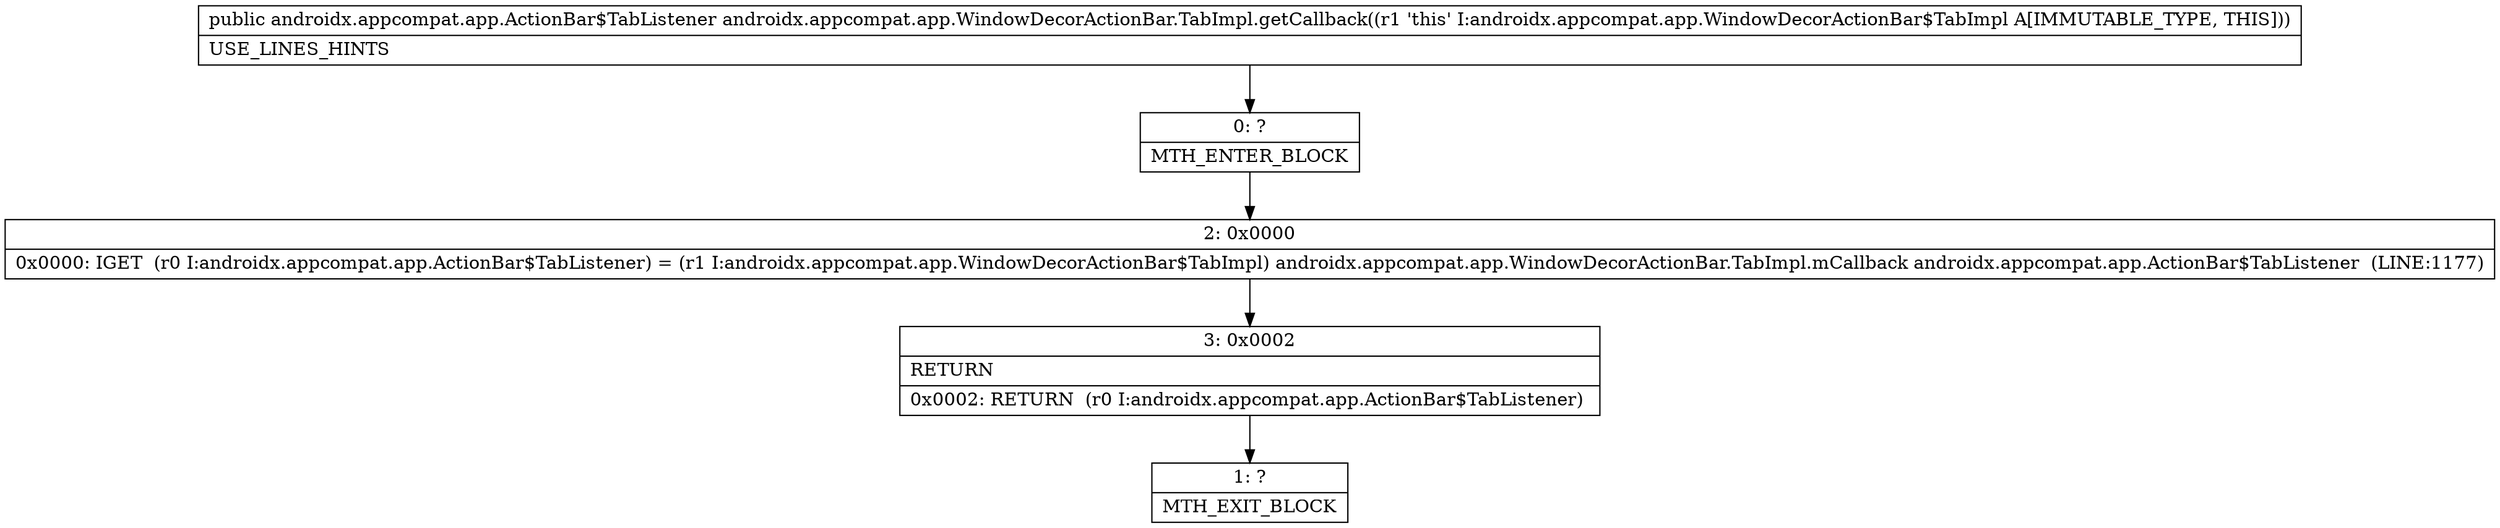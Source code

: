 digraph "CFG forandroidx.appcompat.app.WindowDecorActionBar.TabImpl.getCallback()Landroidx\/appcompat\/app\/ActionBar$TabListener;" {
Node_0 [shape=record,label="{0\:\ ?|MTH_ENTER_BLOCK\l}"];
Node_2 [shape=record,label="{2\:\ 0x0000|0x0000: IGET  (r0 I:androidx.appcompat.app.ActionBar$TabListener) = (r1 I:androidx.appcompat.app.WindowDecorActionBar$TabImpl) androidx.appcompat.app.WindowDecorActionBar.TabImpl.mCallback androidx.appcompat.app.ActionBar$TabListener  (LINE:1177)\l}"];
Node_3 [shape=record,label="{3\:\ 0x0002|RETURN\l|0x0002: RETURN  (r0 I:androidx.appcompat.app.ActionBar$TabListener) \l}"];
Node_1 [shape=record,label="{1\:\ ?|MTH_EXIT_BLOCK\l}"];
MethodNode[shape=record,label="{public androidx.appcompat.app.ActionBar$TabListener androidx.appcompat.app.WindowDecorActionBar.TabImpl.getCallback((r1 'this' I:androidx.appcompat.app.WindowDecorActionBar$TabImpl A[IMMUTABLE_TYPE, THIS]))  | USE_LINES_HINTS\l}"];
MethodNode -> Node_0;Node_0 -> Node_2;
Node_2 -> Node_3;
Node_3 -> Node_1;
}

